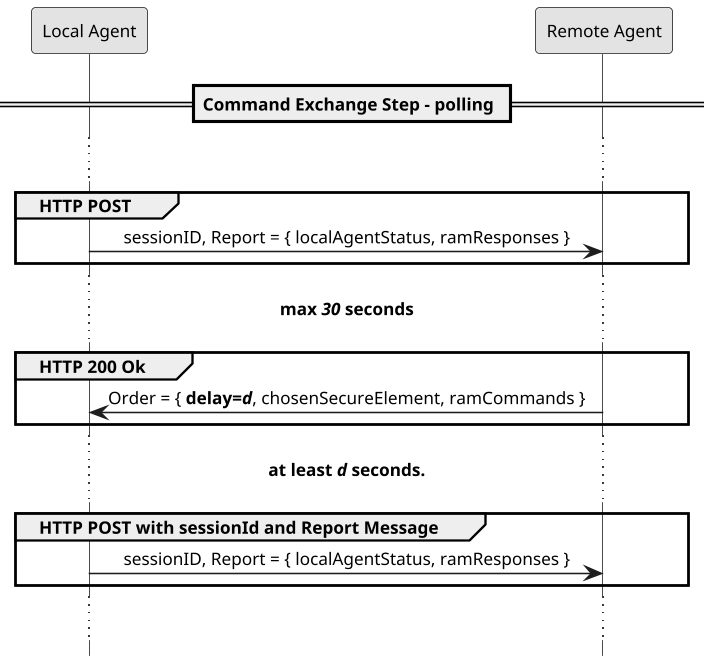 @startuml
 
hide footbox
skinparam monochrome true
skinparam dpi 150
skinparam SequenceMessageAlign center
skinparam sequenceArrowColor Black
skinparam lifelinestrategy solid
skinparam defaultFontSize 11

participant "Local Agent" as LA
participant "Remote Agent" as RA

==Command Exchange Step - polling ==
...
group HTTP POST
 LA -[#0000FF]> RA : sessionID, Report = { localAgentStatus, ramResponses }
end

... **max //30// seconds** ...

group HTTP 200 Ok
 LA <[#0000FF]- RA : Order = { **delay=//d//**, chosenSecureElement, ramCommands }
end

... **at least //d// seconds.** ...

group HTTP POST with sessionId and Report Message
 LA -[#0000FF]> RA : sessionID, Report = { localAgentStatus, ramResponses }
end
...
@enduml
